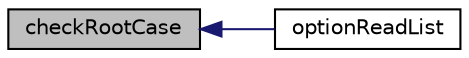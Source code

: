 digraph "checkRootCase"
{
  bgcolor="transparent";
  edge [fontname="Helvetica",fontsize="10",labelfontname="Helvetica",labelfontsize="10"];
  node [fontname="Helvetica",fontsize="10",shape=record];
  rankdir="LR";
  Node1 [label="checkRootCase",height=0.2,width=0.4,color="black", fillcolor="grey75", style="filled", fontcolor="black"];
  Node1 -> Node2 [dir="back",color="midnightblue",fontsize="10",style="solid",fontname="Helvetica"];
  Node2 [label="optionReadList",height=0.2,width=0.4,color="black",URL="$a00064.html#af6e6cdeeb0356e45515be77956696d8c",tooltip="Read a List of values from the named option. "];
}
